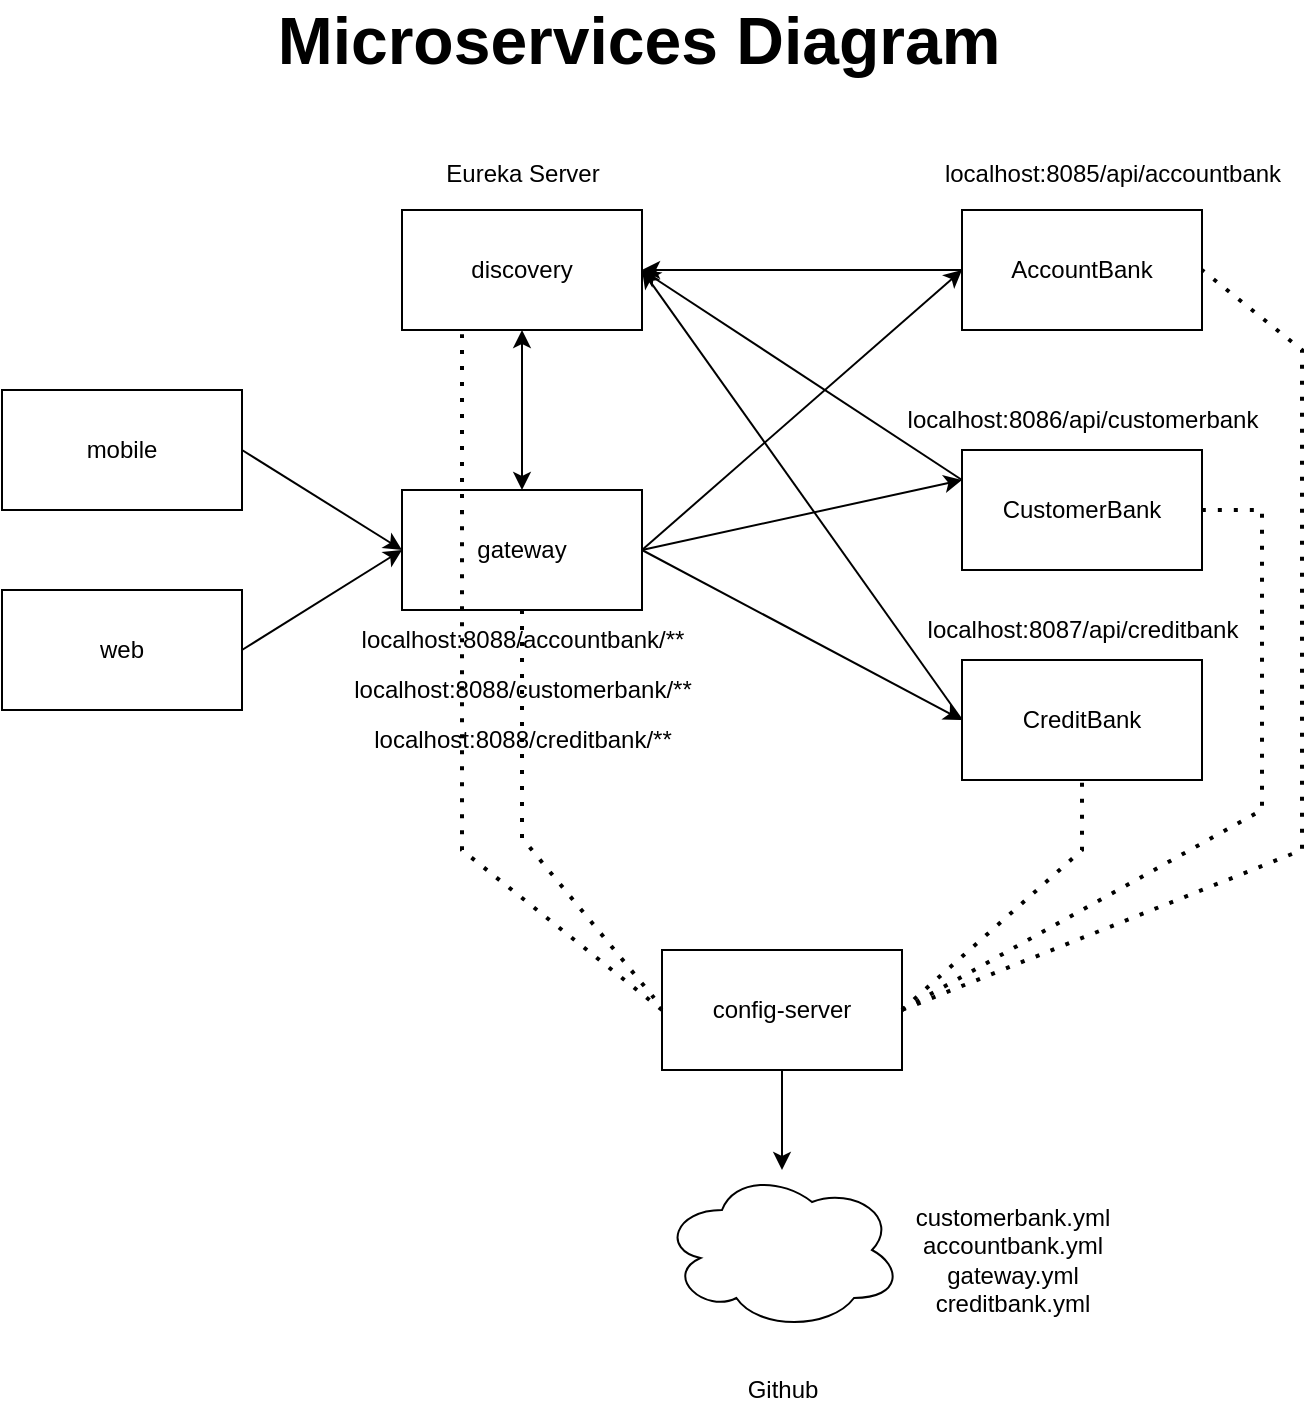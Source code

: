<mxfile version="20.2.3" type="device"><diagram id="umGFgEfyFSKRuxQTesC3" name="Page-1"><mxGraphModel dx="1296" dy="1018" grid="1" gridSize="10" guides="1" tooltips="1" connect="1" arrows="1" fold="1" page="1" pageScale="1" pageWidth="827" pageHeight="1169" math="0" shadow="0"><root><mxCell id="0"/><mxCell id="1" parent="0"/><mxCell id="1WUv_Bu0szuBe03lNgNz-9" value="mobile" style="rounded=0;whiteSpace=wrap;html=1;" parent="1" vertex="1"><mxGeometry x="95" y="275" width="120" height="60" as="geometry"/></mxCell><mxCell id="1WUv_Bu0szuBe03lNgNz-10" value="web" style="rounded=0;whiteSpace=wrap;html=1;" parent="1" vertex="1"><mxGeometry x="95" y="375" width="120" height="60" as="geometry"/></mxCell><mxCell id="1WUv_Bu0szuBe03lNgNz-11" value="gateway" style="rounded=0;whiteSpace=wrap;html=1;" parent="1" vertex="1"><mxGeometry x="295" y="325" width="120" height="60" as="geometry"/></mxCell><mxCell id="1WUv_Bu0szuBe03lNgNz-12" value="discovery" style="rounded=0;whiteSpace=wrap;html=1;" parent="1" vertex="1"><mxGeometry x="295" y="185" width="120" height="60" as="geometry"/></mxCell><mxCell id="1WUv_Bu0szuBe03lNgNz-13" value="AccountBank" style="rounded=0;whiteSpace=wrap;html=1;" parent="1" vertex="1"><mxGeometry x="575" y="185" width="120" height="60" as="geometry"/></mxCell><mxCell id="1WUv_Bu0szuBe03lNgNz-14" value="CustomerBank" style="rounded=0;whiteSpace=wrap;html=1;" parent="1" vertex="1"><mxGeometry x="575" y="305" width="120" height="60" as="geometry"/></mxCell><mxCell id="1WUv_Bu0szuBe03lNgNz-15" value="config-server" style="rounded=0;whiteSpace=wrap;html=1;" parent="1" vertex="1"><mxGeometry x="425" y="555" width="120" height="60" as="geometry"/></mxCell><mxCell id="1WUv_Bu0szuBe03lNgNz-16" value="" style="endArrow=none;dashed=1;html=1;dashPattern=1 3;strokeWidth=2;rounded=0;exitX=0.5;exitY=1;exitDx=0;exitDy=0;entryX=-0.033;entryY=0.4;entryDx=0;entryDy=0;entryPerimeter=0;" parent="1" source="1WUv_Bu0szuBe03lNgNz-11" target="1WUv_Bu0szuBe03lNgNz-15" edge="1"><mxGeometry width="50" height="50" relative="1" as="geometry"><mxPoint x="455" y="435" as="sourcePoint"/><mxPoint x="505" y="385" as="targetPoint"/><Array as="points"><mxPoint x="355" y="499"/></Array></mxGeometry></mxCell><mxCell id="1WUv_Bu0szuBe03lNgNz-18" value="" style="endArrow=none;dashed=1;html=1;dashPattern=1 3;strokeWidth=2;rounded=0;entryX=1;entryY=0.5;entryDx=0;entryDy=0;exitX=1;exitY=0.5;exitDx=0;exitDy=0;" parent="1" target="1WUv_Bu0szuBe03lNgNz-13" edge="1" source="1WUv_Bu0szuBe03lNgNz-15"><mxGeometry width="50" height="50" relative="1" as="geometry"><mxPoint x="545" y="505" as="sourcePoint"/><mxPoint x="505" y="385" as="targetPoint"/><Array as="points"><mxPoint x="745" y="505"/><mxPoint x="745" y="255"/></Array></mxGeometry></mxCell><mxCell id="1WUv_Bu0szuBe03lNgNz-19" value="" style="endArrow=none;dashed=1;html=1;dashPattern=1 3;strokeWidth=2;rounded=0;entryX=0.25;entryY=1;entryDx=0;entryDy=0;exitX=0;exitY=0.5;exitDx=0;exitDy=0;" parent="1" source="1WUv_Bu0szuBe03lNgNz-15" target="1WUv_Bu0szuBe03lNgNz-12" edge="1"><mxGeometry width="50" height="50" relative="1" as="geometry"><mxPoint x="455" y="435" as="sourcePoint"/><mxPoint x="505" y="385" as="targetPoint"/><Array as="points"><mxPoint x="325" y="505"/></Array></mxGeometry></mxCell><mxCell id="1WUv_Bu0szuBe03lNgNz-21" value="" style="endArrow=classic;startArrow=classic;html=1;rounded=0;entryX=0.5;entryY=1;entryDx=0;entryDy=0;" parent="1" source="1WUv_Bu0szuBe03lNgNz-11" target="1WUv_Bu0szuBe03lNgNz-12" edge="1"><mxGeometry width="50" height="50" relative="1" as="geometry"><mxPoint x="455" y="435" as="sourcePoint"/><mxPoint x="505" y="385" as="targetPoint"/></mxGeometry></mxCell><mxCell id="1WUv_Bu0szuBe03lNgNz-23" value="" style="endArrow=classic;html=1;rounded=0;exitX=1;exitY=0.5;exitDx=0;exitDy=0;entryX=0;entryY=0.25;entryDx=0;entryDy=0;" parent="1" source="1WUv_Bu0szuBe03lNgNz-11" target="1WUv_Bu0szuBe03lNgNz-14" edge="1"><mxGeometry width="50" height="50" relative="1" as="geometry"><mxPoint x="455" y="435" as="sourcePoint"/><mxPoint x="505" y="385" as="targetPoint"/></mxGeometry></mxCell><mxCell id="1WUv_Bu0szuBe03lNgNz-24" value="" style="endArrow=classic;html=1;rounded=0;entryX=0;entryY=0.5;entryDx=0;entryDy=0;exitX=1;exitY=0.5;exitDx=0;exitDy=0;" parent="1" source="1WUv_Bu0szuBe03lNgNz-11" target="1WUv_Bu0szuBe03lNgNz-13" edge="1"><mxGeometry width="50" height="50" relative="1" as="geometry"><mxPoint x="455" y="435" as="sourcePoint"/><mxPoint x="505" y="385" as="targetPoint"/></mxGeometry></mxCell><mxCell id="1WUv_Bu0szuBe03lNgNz-25" value="" style="endArrow=classic;html=1;rounded=0;entryX=1;entryY=0.5;entryDx=0;entryDy=0;exitX=0;exitY=0.5;exitDx=0;exitDy=0;" parent="1" source="1WUv_Bu0szuBe03lNgNz-13" target="1WUv_Bu0szuBe03lNgNz-12" edge="1"><mxGeometry width="50" height="50" relative="1" as="geometry"><mxPoint x="455" y="435" as="sourcePoint"/><mxPoint x="505" y="385" as="targetPoint"/></mxGeometry></mxCell><mxCell id="1WUv_Bu0szuBe03lNgNz-26" value="" style="endArrow=classic;html=1;rounded=0;exitX=0;exitY=0.25;exitDx=0;exitDy=0;" parent="1" source="1WUv_Bu0szuBe03lNgNz-14" edge="1"><mxGeometry width="50" height="50" relative="1" as="geometry"><mxPoint x="455" y="435" as="sourcePoint"/><mxPoint x="415" y="215" as="targetPoint"/></mxGeometry></mxCell><mxCell id="1WUv_Bu0szuBe03lNgNz-27" value="" style="endArrow=classic;html=1;rounded=0;exitX=1;exitY=0.5;exitDx=0;exitDy=0;entryX=0;entryY=0.5;entryDx=0;entryDy=0;" parent="1" source="1WUv_Bu0szuBe03lNgNz-10" target="1WUv_Bu0szuBe03lNgNz-11" edge="1"><mxGeometry width="50" height="50" relative="1" as="geometry"><mxPoint x="455" y="435" as="sourcePoint"/><mxPoint x="505" y="385" as="targetPoint"/></mxGeometry></mxCell><mxCell id="1WUv_Bu0szuBe03lNgNz-28" value="" style="endArrow=classic;html=1;rounded=0;exitX=1;exitY=0.5;exitDx=0;exitDy=0;entryX=0;entryY=0.5;entryDx=0;entryDy=0;" parent="1" source="1WUv_Bu0szuBe03lNgNz-9" target="1WUv_Bu0szuBe03lNgNz-11" edge="1"><mxGeometry width="50" height="50" relative="1" as="geometry"><mxPoint x="455" y="435" as="sourcePoint"/><mxPoint x="505" y="385" as="targetPoint"/></mxGeometry></mxCell><mxCell id="1WUv_Bu0szuBe03lNgNz-29" value="Eureka Server" style="text;html=1;align=center;verticalAlign=middle;resizable=0;points=[];autosize=1;strokeColor=none;fillColor=none;" parent="1" vertex="1"><mxGeometry x="305" y="152" width="100" height="30" as="geometry"/></mxCell><mxCell id="1WUv_Bu0szuBe03lNgNz-30" value="" style="ellipse;shape=cloud;whiteSpace=wrap;html=1;" parent="1" vertex="1"><mxGeometry x="425" y="665" width="120" height="80" as="geometry"/></mxCell><mxCell id="1WUv_Bu0szuBe03lNgNz-31" value="Github" style="text;html=1;align=center;verticalAlign=middle;resizable=0;points=[];autosize=1;strokeColor=none;fillColor=none;" parent="1" vertex="1"><mxGeometry x="455" y="760" width="60" height="30" as="geometry"/></mxCell><mxCell id="1WUv_Bu0szuBe03lNgNz-32" value="" style="endArrow=classic;html=1;rounded=0;exitX=0.5;exitY=1;exitDx=0;exitDy=0;" parent="1" source="1WUv_Bu0szuBe03lNgNz-15" target="1WUv_Bu0szuBe03lNgNz-30" edge="1"><mxGeometry width="50" height="50" relative="1" as="geometry"><mxPoint x="455" y="625" as="sourcePoint"/><mxPoint x="505" y="575" as="targetPoint"/></mxGeometry></mxCell><mxCell id="1WUv_Bu0szuBe03lNgNz-33" value="localhost:8085/api/accountbank" style="text;html=1;align=center;verticalAlign=middle;resizable=0;points=[];autosize=1;strokeColor=none;fillColor=none;" parent="1" vertex="1"><mxGeometry x="555" y="152" width="190" height="30" as="geometry"/></mxCell><mxCell id="1WUv_Bu0szuBe03lNgNz-34" value="localhost:8086/api/customerbank" style="text;html=1;align=center;verticalAlign=middle;resizable=0;points=[];autosize=1;strokeColor=none;fillColor=none;" parent="1" vertex="1"><mxGeometry x="535" y="275" width="200" height="30" as="geometry"/></mxCell><mxCell id="1WUv_Bu0szuBe03lNgNz-35" value="localhost:8088/accountbank/**" style="text;html=1;align=center;verticalAlign=middle;resizable=0;points=[];autosize=1;strokeColor=none;fillColor=none;" parent="1" vertex="1"><mxGeometry x="265" y="385" width="180" height="30" as="geometry"/></mxCell><mxCell id="1WUv_Bu0szuBe03lNgNz-36" value="localhost:8088/customerbank/**" style="text;html=1;align=center;verticalAlign=middle;resizable=0;points=[];autosize=1;strokeColor=none;fillColor=none;" parent="1" vertex="1"><mxGeometry x="260" y="410" width="190" height="30" as="geometry"/></mxCell><mxCell id="1WUv_Bu0szuBe03lNgNz-37" value="customerbank.yml&lt;br&gt;accountbank.yml&lt;br&gt;gateway.yml&lt;br&gt;creditbank.yml" style="text;html=1;align=center;verticalAlign=middle;resizable=0;points=[];autosize=1;strokeColor=none;fillColor=none;" parent="1" vertex="1"><mxGeometry x="540" y="675" width="120" height="70" as="geometry"/></mxCell><mxCell id="jq9uHEacZwFNXo8bQZUT-1" value="CreditBank" style="rounded=0;whiteSpace=wrap;html=1;" vertex="1" parent="1"><mxGeometry x="575" y="410" width="120" height="60" as="geometry"/></mxCell><mxCell id="jq9uHEacZwFNXo8bQZUT-2" value="" style="endArrow=none;dashed=1;html=1;dashPattern=1 3;strokeWidth=2;rounded=0;entryX=0.5;entryY=1;entryDx=0;entryDy=0;exitX=1;exitY=0.5;exitDx=0;exitDy=0;" edge="1" parent="1" source="1WUv_Bu0szuBe03lNgNz-15" target="jq9uHEacZwFNXo8bQZUT-1"><mxGeometry width="50" height="50" relative="1" as="geometry"><mxPoint x="545" y="585" as="sourcePoint"/><mxPoint x="635" y="399.0" as="targetPoint"/><Array as="points"><mxPoint x="635" y="505"/></Array></mxGeometry></mxCell><mxCell id="jq9uHEacZwFNXo8bQZUT-3" value="" style="endArrow=classic;html=1;rounded=0;exitX=1;exitY=0.5;exitDx=0;exitDy=0;entryX=0;entryY=0.5;entryDx=0;entryDy=0;" edge="1" parent="1" source="1WUv_Bu0szuBe03lNgNz-11" target="jq9uHEacZwFNXo8bQZUT-1"><mxGeometry width="50" height="50" relative="1" as="geometry"><mxPoint x="425" y="365.0" as="sourcePoint"/><mxPoint x="585" y="330.0" as="targetPoint"/></mxGeometry></mxCell><mxCell id="jq9uHEacZwFNXo8bQZUT-4" value="" style="endArrow=classic;html=1;rounded=0;exitX=0;exitY=0.5;exitDx=0;exitDy=0;entryX=1;entryY=0.5;entryDx=0;entryDy=0;" edge="1" parent="1" source="jq9uHEacZwFNXo8bQZUT-1" target="1WUv_Bu0szuBe03lNgNz-12"><mxGeometry width="50" height="50" relative="1" as="geometry"><mxPoint x="575" y="415.0" as="sourcePoint"/><mxPoint x="425" y="225" as="targetPoint"/></mxGeometry></mxCell><mxCell id="jq9uHEacZwFNXo8bQZUT-5" value="localhost:8087/api/creditbank" style="text;html=1;align=center;verticalAlign=middle;resizable=0;points=[];autosize=1;strokeColor=none;fillColor=none;" vertex="1" parent="1"><mxGeometry x="545" y="380" width="180" height="30" as="geometry"/></mxCell><mxCell id="jq9uHEacZwFNXo8bQZUT-6" value="" style="endArrow=none;dashed=1;html=1;dashPattern=1 3;strokeWidth=2;rounded=0;exitX=1;exitY=0.5;exitDx=0;exitDy=0;entryX=1;entryY=0.5;entryDx=0;entryDy=0;" edge="1" parent="1" source="1WUv_Bu0szuBe03lNgNz-15" target="1WUv_Bu0szuBe03lNgNz-14"><mxGeometry width="50" height="50" relative="1" as="geometry"><mxPoint x="555" y="595" as="sourcePoint"/><mxPoint x="725" y="335" as="targetPoint"/><Array as="points"><mxPoint x="725" y="485"/><mxPoint x="725" y="335"/></Array></mxGeometry></mxCell><mxCell id="jq9uHEacZwFNXo8bQZUT-7" value="localhost:8088/creditbank/**" style="text;html=1;align=center;verticalAlign=middle;resizable=0;points=[];autosize=1;strokeColor=none;fillColor=none;" vertex="1" parent="1"><mxGeometry x="270" y="435" width="170" height="30" as="geometry"/></mxCell><mxCell id="jq9uHEacZwFNXo8bQZUT-8" value="&lt;font style=&quot;font-size: 33px;&quot;&gt;Microservices Diagram&lt;/font&gt;" style="text;strokeColor=none;fillColor=none;html=1;fontSize=24;fontStyle=1;verticalAlign=middle;align=center;" vertex="1" parent="1"><mxGeometry x="363" y="80" width="100" height="40" as="geometry"/></mxCell></root></mxGraphModel></diagram></mxfile>